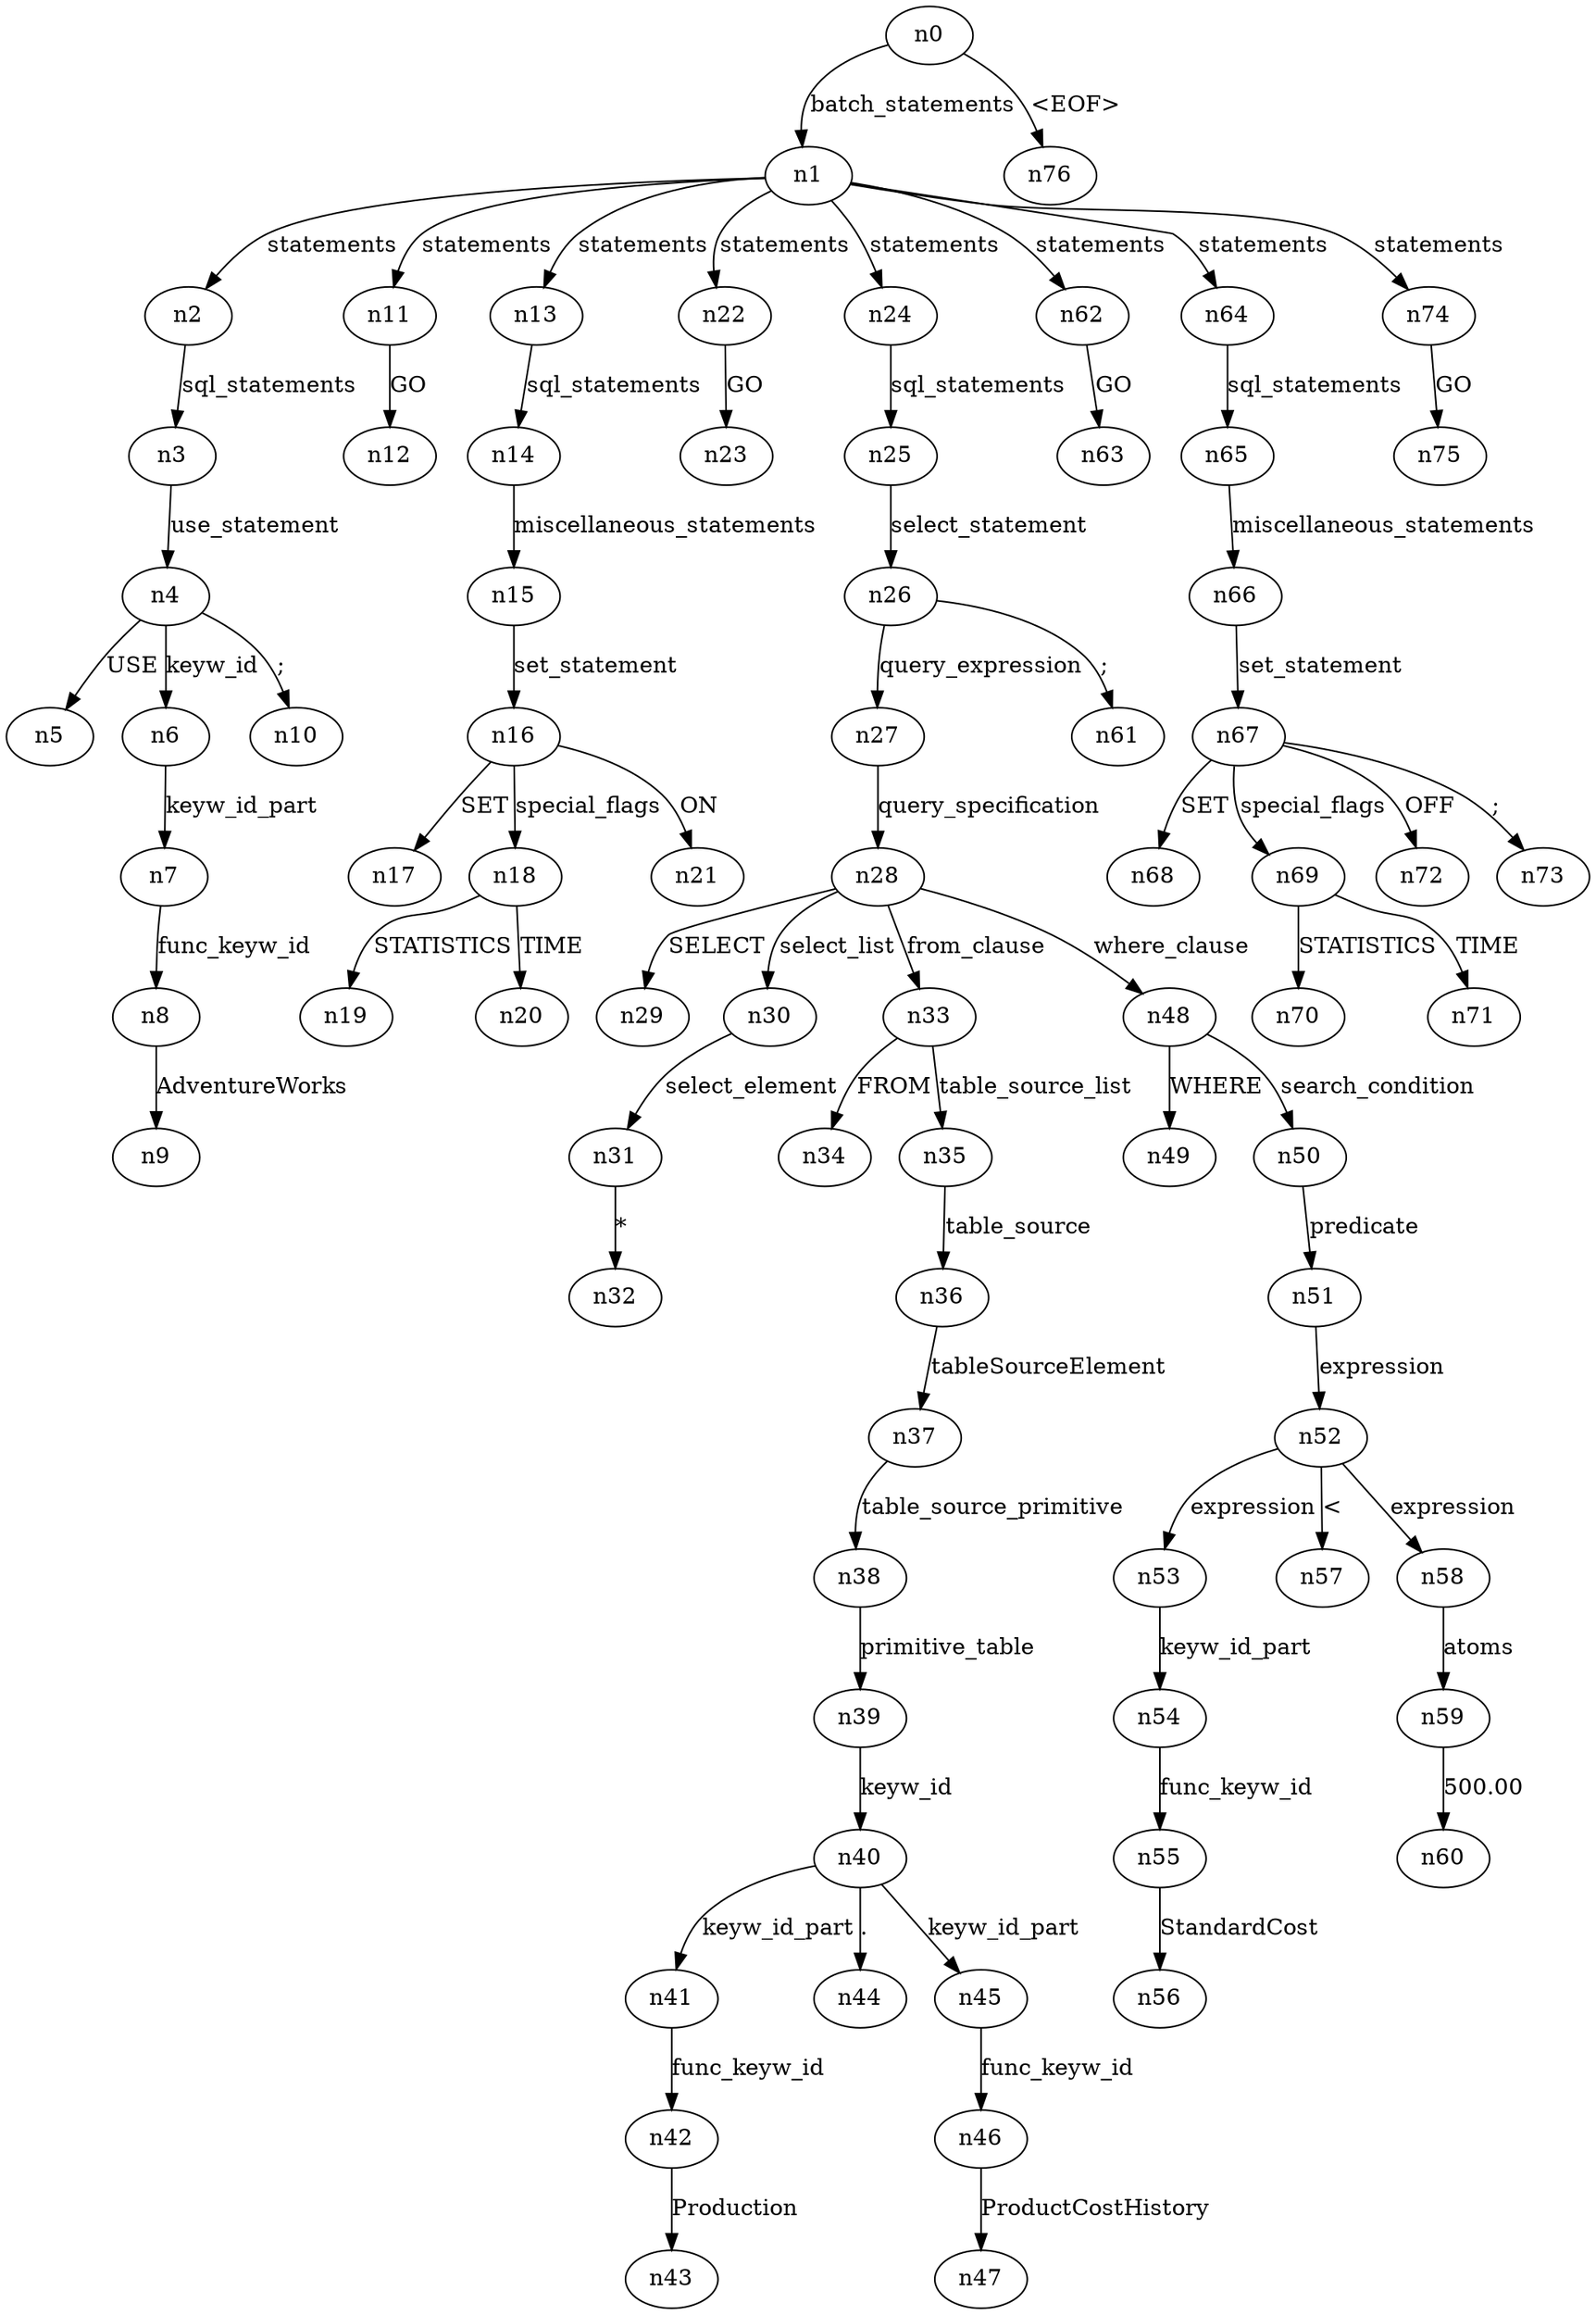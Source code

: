 digraph ParseTree {
  n0 -> n1 [label="batch_statements"];
  n1 -> n2 [label="statements"];
  n2 -> n3 [label="sql_statements"];
  n3 -> n4 [label="use_statement"];
  n4 -> n5 [label="USE"];
  n4 -> n6 [label="keyw_id"];
  n6 -> n7 [label="keyw_id_part"];
  n7 -> n8 [label="func_keyw_id"];
  n8 -> n9 [label="AdventureWorks"];
  n4 -> n10 [label=";"];
  n1 -> n11 [label="statements"];
  n11 -> n12 [label="GO"];
  n1 -> n13 [label="statements"];
  n13 -> n14 [label="sql_statements"];
  n14 -> n15 [label="miscellaneous_statements"];
  n15 -> n16 [label="set_statement"];
  n16 -> n17 [label="SET"];
  n16 -> n18 [label="special_flags"];
  n18 -> n19 [label="STATISTICS"];
  n18 -> n20 [label="TIME"];
  n16 -> n21 [label="ON"];
  n1 -> n22 [label="statements"];
  n22 -> n23 [label="GO"];
  n1 -> n24 [label="statements"];
  n24 -> n25 [label="sql_statements"];
  n25 -> n26 [label="select_statement"];
  n26 -> n27 [label="query_expression"];
  n27 -> n28 [label="query_specification"];
  n28 -> n29 [label="SELECT"];
  n28 -> n30 [label="select_list"];
  n30 -> n31 [label="select_element"];
  n31 -> n32 [label="*"];
  n28 -> n33 [label="from_clause"];
  n33 -> n34 [label="FROM"];
  n33 -> n35 [label="table_source_list"];
  n35 -> n36 [label="table_source"];
  n36 -> n37 [label="tableSourceElement"];
  n37 -> n38 [label="table_source_primitive"];
  n38 -> n39 [label="primitive_table"];
  n39 -> n40 [label="keyw_id"];
  n40 -> n41 [label="keyw_id_part"];
  n41 -> n42 [label="func_keyw_id"];
  n42 -> n43 [label="Production"];
  n40 -> n44 [label="."];
  n40 -> n45 [label="keyw_id_part"];
  n45 -> n46 [label="func_keyw_id"];
  n46 -> n47 [label="ProductCostHistory"];
  n28 -> n48 [label="where_clause"];
  n48 -> n49 [label="WHERE"];
  n48 -> n50 [label="search_condition"];
  n50 -> n51 [label="predicate"];
  n51 -> n52 [label="expression"];
  n52 -> n53 [label="expression"];
  n53 -> n54 [label="keyw_id_part"];
  n54 -> n55 [label="func_keyw_id"];
  n55 -> n56 [label="StandardCost"];
  n52 -> n57 [label="<"];
  n52 -> n58 [label="expression"];
  n58 -> n59 [label="atoms"];
  n59 -> n60 [label="500.00"];
  n26 -> n61 [label=";"];
  n1 -> n62 [label="statements"];
  n62 -> n63 [label="GO"];
  n1 -> n64 [label="statements"];
  n64 -> n65 [label="sql_statements"];
  n65 -> n66 [label="miscellaneous_statements"];
  n66 -> n67 [label="set_statement"];
  n67 -> n68 [label="SET"];
  n67 -> n69 [label="special_flags"];
  n69 -> n70 [label="STATISTICS"];
  n69 -> n71 [label="TIME"];
  n67 -> n72 [label="OFF"];
  n67 -> n73 [label=";"];
  n1 -> n74 [label="statements"];
  n74 -> n75 [label="GO"];
  n0 -> n76 [label="<EOF>"];
}